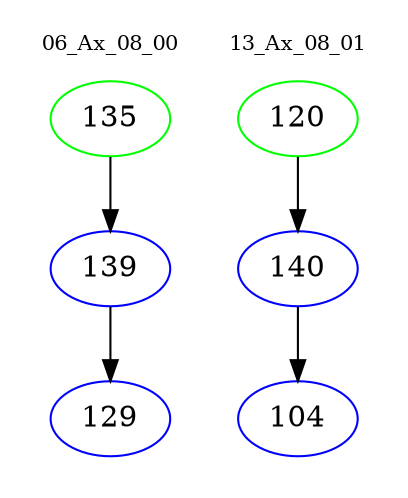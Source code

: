 digraph{
subgraph cluster_0 {
color = white
label = "06_Ax_08_00";
fontsize=10;
T0_135 [label="135", color="green"]
T0_135 -> T0_139 [color="black"]
T0_139 [label="139", color="blue"]
T0_139 -> T0_129 [color="black"]
T0_129 [label="129", color="blue"]
}
subgraph cluster_1 {
color = white
label = "13_Ax_08_01";
fontsize=10;
T1_120 [label="120", color="green"]
T1_120 -> T1_140 [color="black"]
T1_140 [label="140", color="blue"]
T1_140 -> T1_104 [color="black"]
T1_104 [label="104", color="blue"]
}
}
